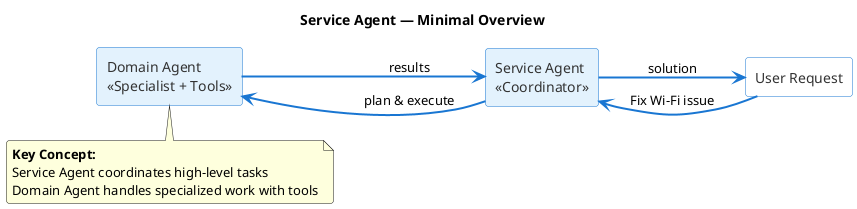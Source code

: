 @startuml
' ======= Minimal Theme =======
skinparam backgroundColor #FFFFFF
skinparam shadowing false
skinparam roundCorner 6
skinparam ArrowColor #1976D2
skinparam ArrowThickness 2

skinparam rectangle {
  BackgroundColor #E3F2FD
  BorderColor #1976D2
  FontColor #333333
}

left to right direction
title Service Agent — Minimal Overview

' ======= Core Components =======
rectangle "User Request" as USER #FFFFFF
rectangle "Service Agent\n«Coordinator»" as SERVICE
rectangle "Domain Agent\n«Specialist + Tools»" as DOMAIN

' ======= Simple Flow =======
USER --> SERVICE : "Fix Wi-Fi issue"
SERVICE --> DOMAIN : plan & execute
DOMAIN --> SERVICE : results
SERVICE --> USER : solution

note bottom
  **Key Concept:**
  Service Agent coordinates high-level tasks
  Domain Agent handles specialized work with tools
end note

@enduml
